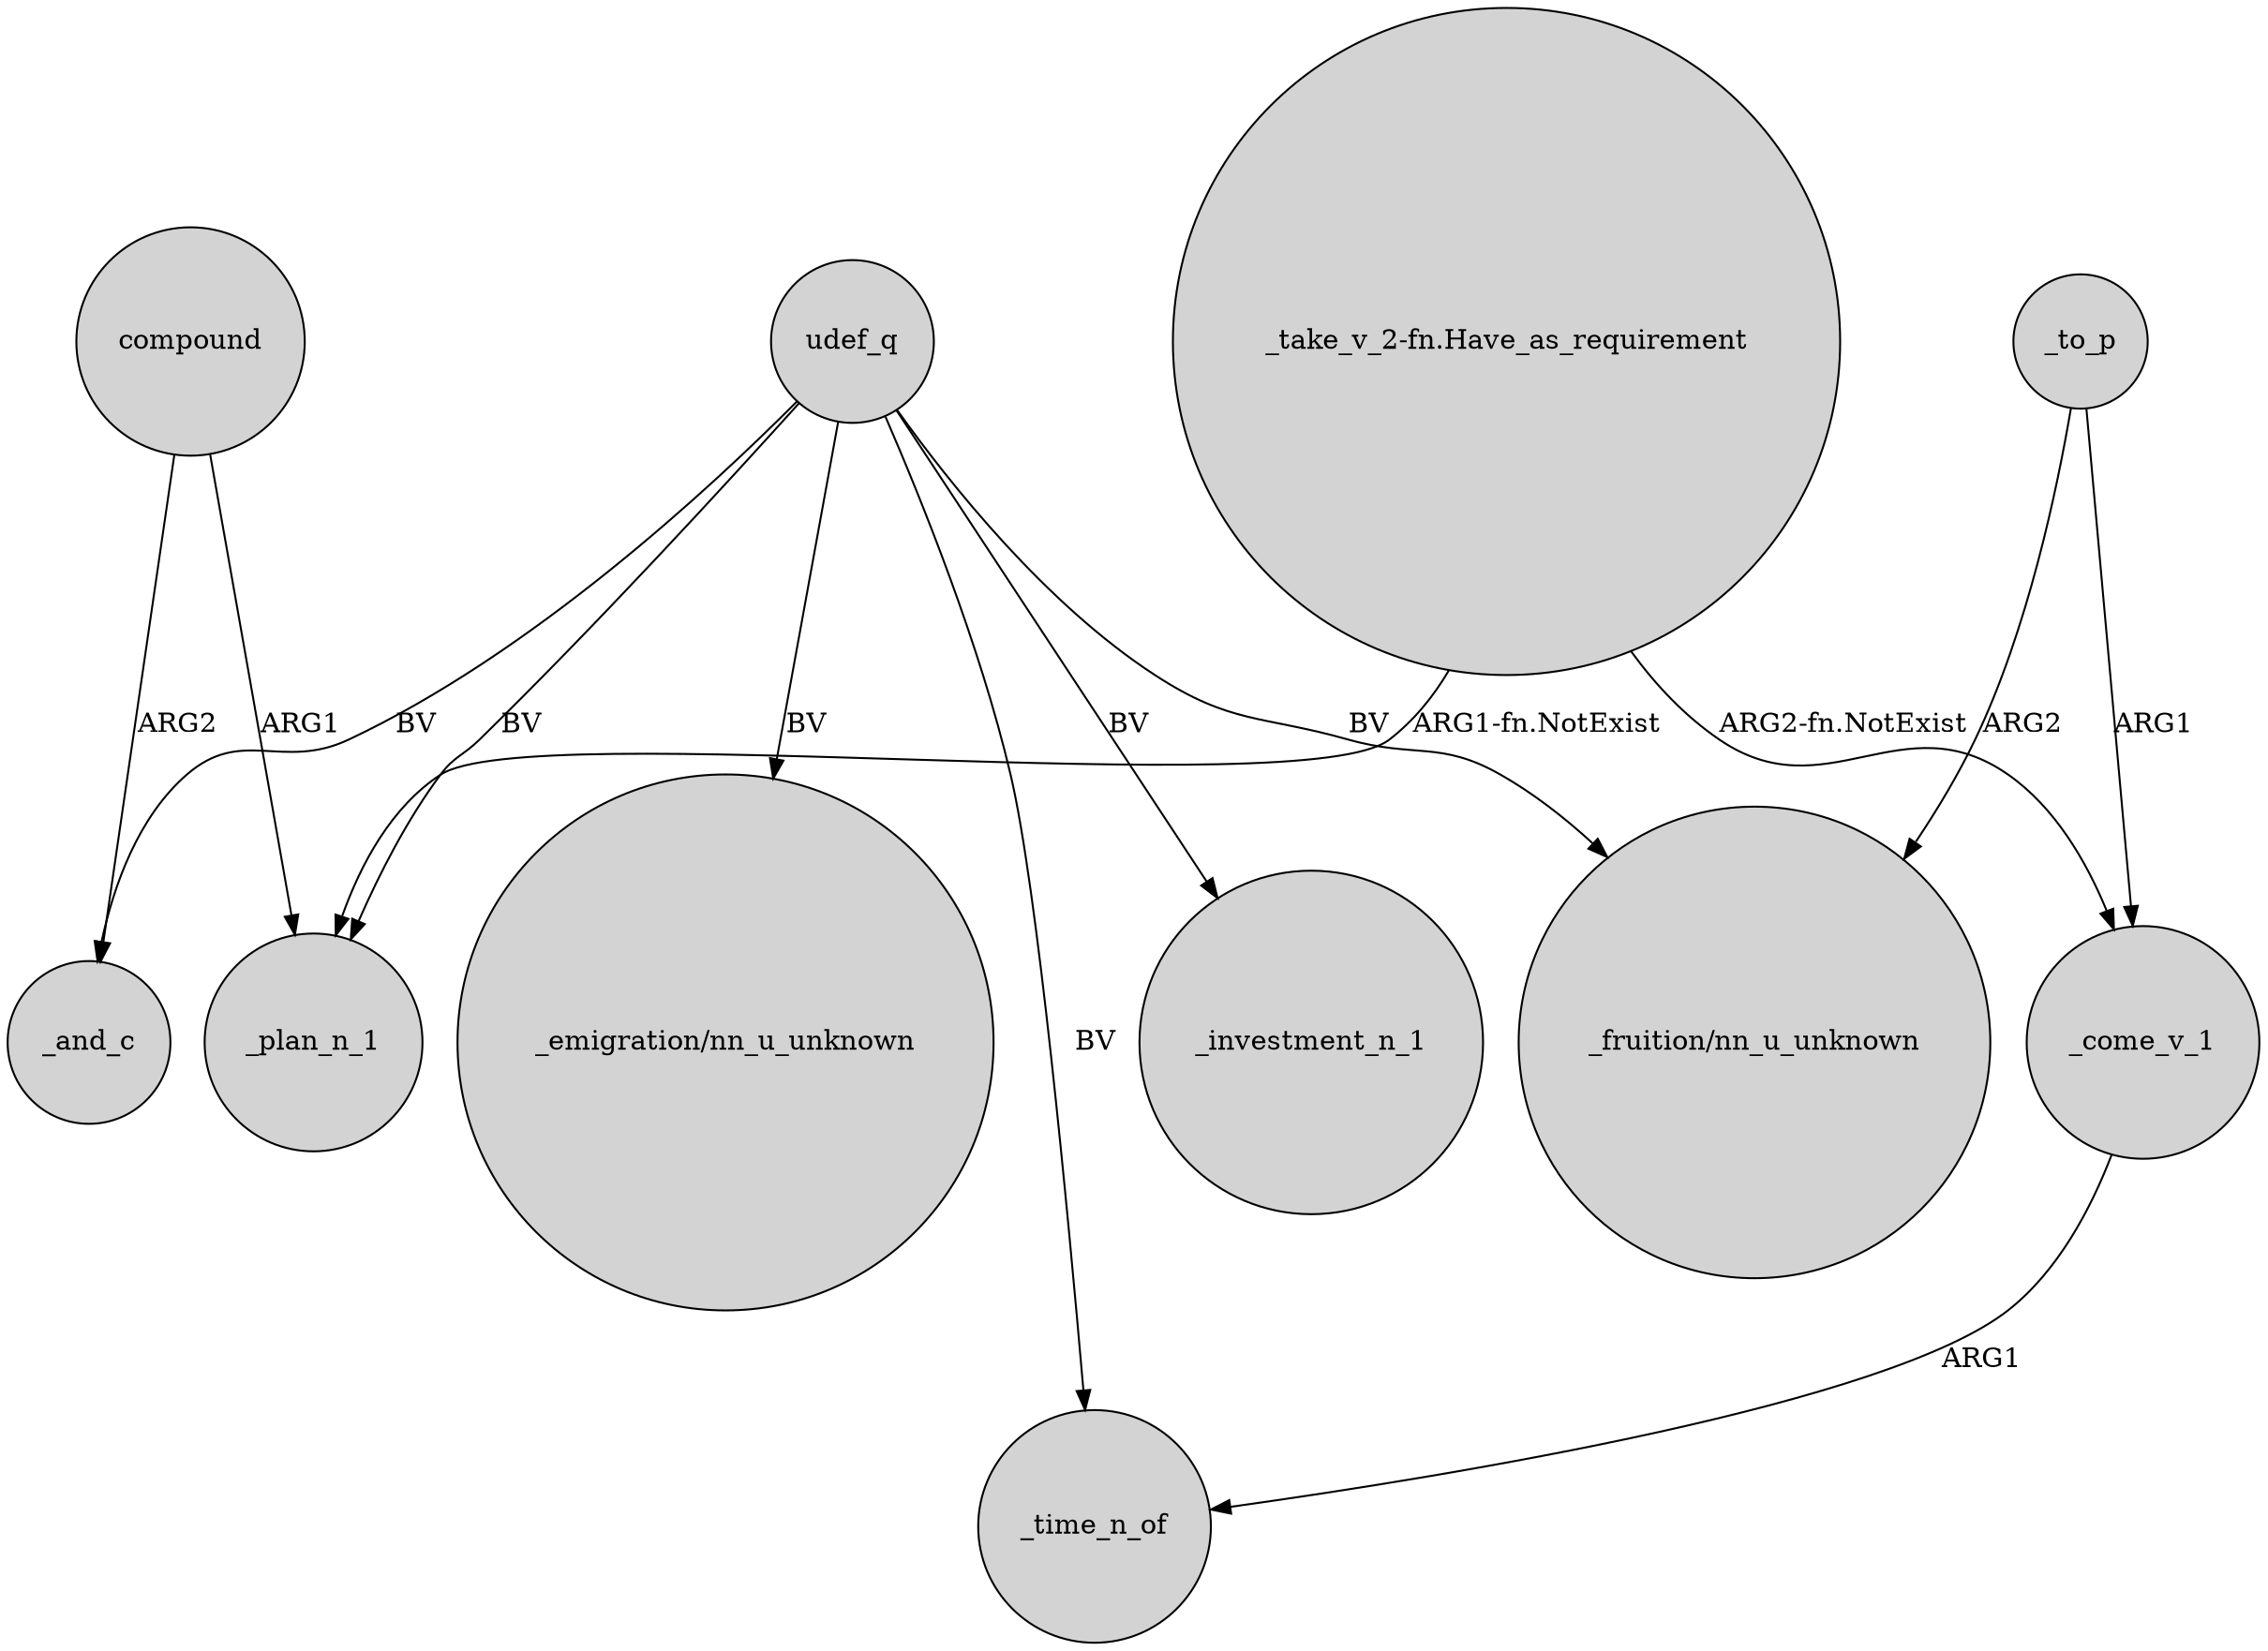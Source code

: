 digraph {
	node [shape=circle style=filled]
	compound -> _and_c [label=ARG2]
	udef_q -> _investment_n_1 [label=BV]
	"_take_v_2-fn.Have_as_requirement" -> _come_v_1 [label="ARG2-fn.NotExist"]
	compound -> _plan_n_1 [label=ARG1]
	_to_p -> "_fruition/nn_u_unknown" [label=ARG2]
	udef_q -> _plan_n_1 [label=BV]
	udef_q -> "_emigration/nn_u_unknown" [label=BV]
	"_take_v_2-fn.Have_as_requirement" -> _plan_n_1 [label="ARG1-fn.NotExist"]
	udef_q -> _time_n_of [label=BV]
	udef_q -> _and_c [label=BV]
	_to_p -> _come_v_1 [label=ARG1]
	_come_v_1 -> _time_n_of [label=ARG1]
	udef_q -> "_fruition/nn_u_unknown" [label=BV]
}
